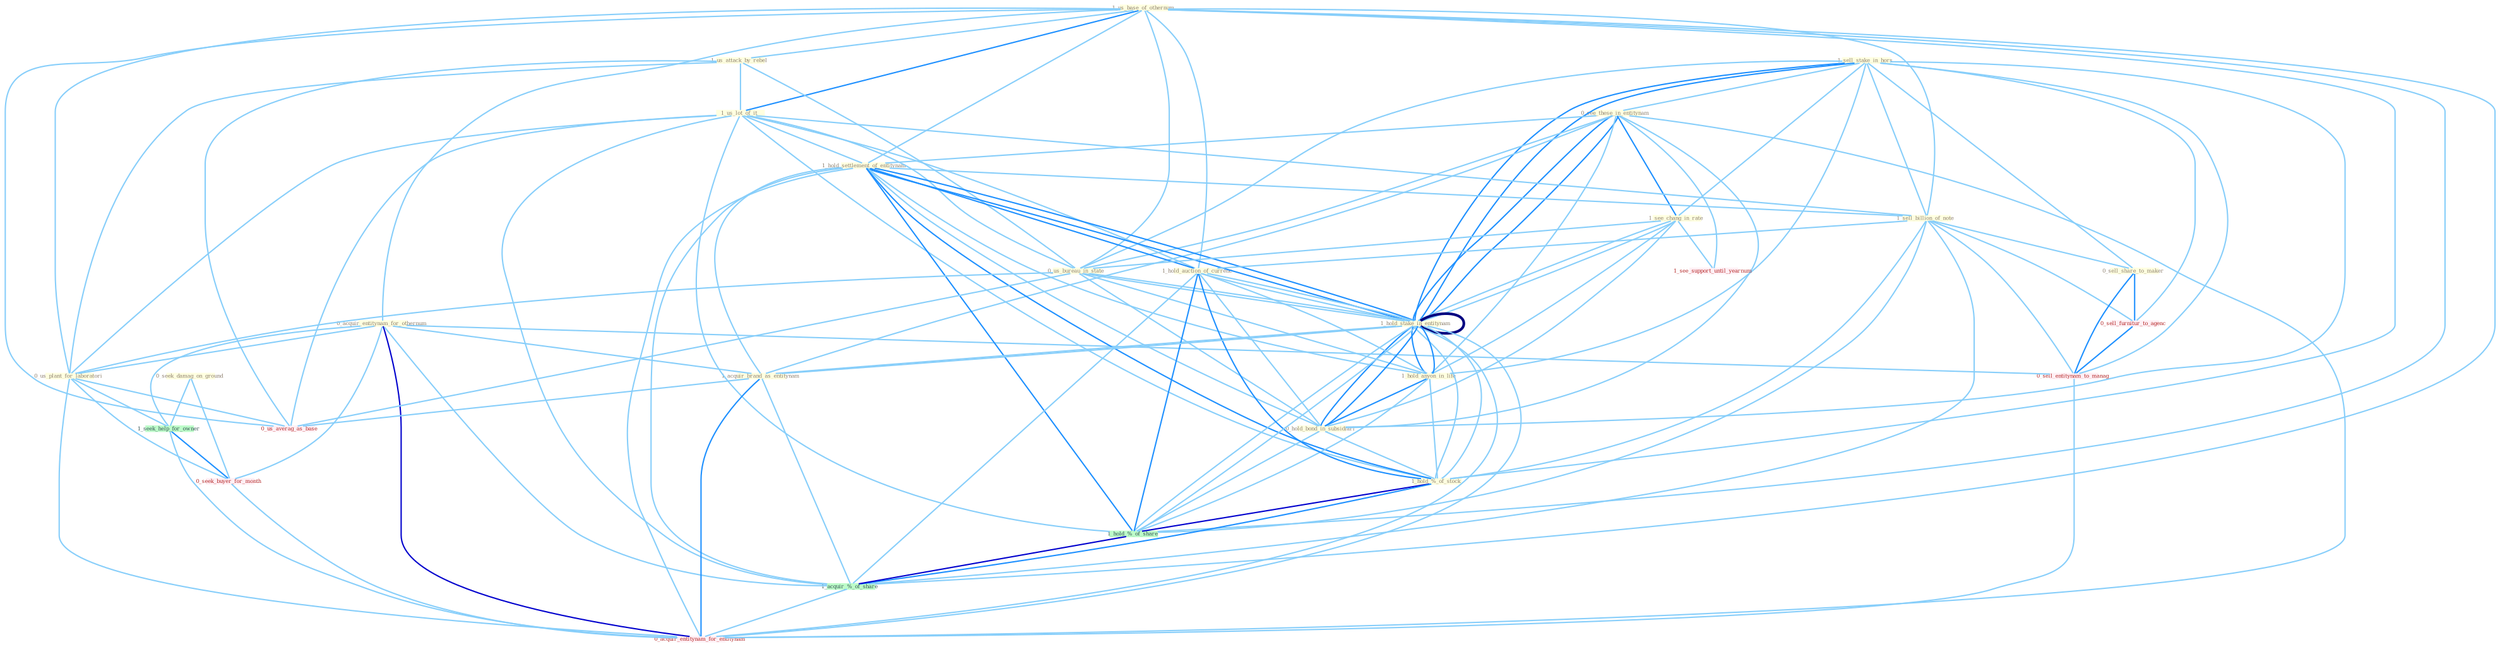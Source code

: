 Graph G{ 
    node
    [shape=polygon,style=filled,width=.5,height=.06,color="#BDFCC9",fixedsize=true,fontsize=4,
    fontcolor="#2f4f4f"];
    {node
    [color="#ffffe0", fontcolor="#8b7d6b"] "1_us_base_of_othernum " "1_sell_stake_in_hors " "0_see_these_in_entitynam " "1_us_attack_by_rebel " "1_us_lot_of_it " "0_acquir_entitynam_for_othernum " "1_hold_settlement_of_entitynam " "1_see_chang_in_rate " "0_us_bureau_in_state " "0_us_plant_for_laboratori " "1_sell_billion_of_note " "1_hold_stake_in_entitynam " "1_hold_anyon_in_life " "0_hold_bond_in_subsidiari " "1_hold_auction_of_currenc " "1_acquir_brand_as_entitynam " "1_hold_%_of_stock " "0_seek_damag_on_ground " "0_sell_share_to_maker "}
{node [color="#fff0f5", fontcolor="#b22222"] "1_hold_stake_in_entitynam " "0_seek_buyer_for_month " "1_see_support_until_yearnum " "0_sell_furnitur_to_agenc " "0_us_averag_as_base " "0_sell_entitynam_to_manag " "0_acquir_entitynam_for_entitynam "}
edge [color="#B0E2FF"];

	"1_us_base_of_othernum " -- "1_us_attack_by_rebel " [w="1", color="#87cefa" ];
	"1_us_base_of_othernum " -- "1_us_lot_of_it " [w="2", color="#1e90ff" , len=0.8];
	"1_us_base_of_othernum " -- "0_acquir_entitynam_for_othernum " [w="1", color="#87cefa" ];
	"1_us_base_of_othernum " -- "1_hold_settlement_of_entitynam " [w="1", color="#87cefa" ];
	"1_us_base_of_othernum " -- "0_us_bureau_in_state " [w="1", color="#87cefa" ];
	"1_us_base_of_othernum " -- "0_us_plant_for_laboratori " [w="1", color="#87cefa" ];
	"1_us_base_of_othernum " -- "1_sell_billion_of_note " [w="1", color="#87cefa" ];
	"1_us_base_of_othernum " -- "1_hold_auction_of_currenc " [w="1", color="#87cefa" ];
	"1_us_base_of_othernum " -- "1_hold_%_of_stock " [w="1", color="#87cefa" ];
	"1_us_base_of_othernum " -- "1_hold_%_of_share " [w="1", color="#87cefa" ];
	"1_us_base_of_othernum " -- "1_acquir_%_of_share " [w="1", color="#87cefa" ];
	"1_us_base_of_othernum " -- "0_us_averag_as_base " [w="1", color="#87cefa" ];
	"1_sell_stake_in_hors " -- "0_see_these_in_entitynam " [w="1", color="#87cefa" ];
	"1_sell_stake_in_hors " -- "1_see_chang_in_rate " [w="1", color="#87cefa" ];
	"1_sell_stake_in_hors " -- "0_us_bureau_in_state " [w="1", color="#87cefa" ];
	"1_sell_stake_in_hors " -- "1_sell_billion_of_note " [w="1", color="#87cefa" ];
	"1_sell_stake_in_hors " -- "1_hold_stake_in_entitynam " [w="2", color="#1e90ff" , len=0.8];
	"1_sell_stake_in_hors " -- "1_hold_anyon_in_life " [w="1", color="#87cefa" ];
	"1_sell_stake_in_hors " -- "0_hold_bond_in_subsidiari " [w="1", color="#87cefa" ];
	"1_sell_stake_in_hors " -- "0_sell_share_to_maker " [w="1", color="#87cefa" ];
	"1_sell_stake_in_hors " -- "1_hold_stake_in_entitynam " [w="2", color="#1e90ff" , len=0.8];
	"1_sell_stake_in_hors " -- "0_sell_furnitur_to_agenc " [w="1", color="#87cefa" ];
	"1_sell_stake_in_hors " -- "0_sell_entitynam_to_manag " [w="1", color="#87cefa" ];
	"0_see_these_in_entitynam " -- "1_hold_settlement_of_entitynam " [w="1", color="#87cefa" ];
	"0_see_these_in_entitynam " -- "1_see_chang_in_rate " [w="2", color="#1e90ff" , len=0.8];
	"0_see_these_in_entitynam " -- "0_us_bureau_in_state " [w="1", color="#87cefa" ];
	"0_see_these_in_entitynam " -- "1_hold_stake_in_entitynam " [w="2", color="#1e90ff" , len=0.8];
	"0_see_these_in_entitynam " -- "1_hold_anyon_in_life " [w="1", color="#87cefa" ];
	"0_see_these_in_entitynam " -- "0_hold_bond_in_subsidiari " [w="1", color="#87cefa" ];
	"0_see_these_in_entitynam " -- "1_acquir_brand_as_entitynam " [w="1", color="#87cefa" ];
	"0_see_these_in_entitynam " -- "1_hold_stake_in_entitynam " [w="2", color="#1e90ff" , len=0.8];
	"0_see_these_in_entitynam " -- "1_see_support_until_yearnum " [w="1", color="#87cefa" ];
	"0_see_these_in_entitynam " -- "0_acquir_entitynam_for_entitynam " [w="1", color="#87cefa" ];
	"1_us_attack_by_rebel " -- "1_us_lot_of_it " [w="1", color="#87cefa" ];
	"1_us_attack_by_rebel " -- "0_us_bureau_in_state " [w="1", color="#87cefa" ];
	"1_us_attack_by_rebel " -- "0_us_plant_for_laboratori " [w="1", color="#87cefa" ];
	"1_us_attack_by_rebel " -- "0_us_averag_as_base " [w="1", color="#87cefa" ];
	"1_us_lot_of_it " -- "1_hold_settlement_of_entitynam " [w="1", color="#87cefa" ];
	"1_us_lot_of_it " -- "0_us_bureau_in_state " [w="1", color="#87cefa" ];
	"1_us_lot_of_it " -- "0_us_plant_for_laboratori " [w="1", color="#87cefa" ];
	"1_us_lot_of_it " -- "1_sell_billion_of_note " [w="1", color="#87cefa" ];
	"1_us_lot_of_it " -- "1_hold_auction_of_currenc " [w="1", color="#87cefa" ];
	"1_us_lot_of_it " -- "1_hold_%_of_stock " [w="1", color="#87cefa" ];
	"1_us_lot_of_it " -- "1_hold_%_of_share " [w="1", color="#87cefa" ];
	"1_us_lot_of_it " -- "1_acquir_%_of_share " [w="1", color="#87cefa" ];
	"1_us_lot_of_it " -- "0_us_averag_as_base " [w="1", color="#87cefa" ];
	"0_acquir_entitynam_for_othernum " -- "0_us_plant_for_laboratori " [w="1", color="#87cefa" ];
	"0_acquir_entitynam_for_othernum " -- "1_acquir_brand_as_entitynam " [w="1", color="#87cefa" ];
	"0_acquir_entitynam_for_othernum " -- "1_seek_help_for_owner " [w="1", color="#87cefa" ];
	"0_acquir_entitynam_for_othernum " -- "0_seek_buyer_for_month " [w="1", color="#87cefa" ];
	"0_acquir_entitynam_for_othernum " -- "1_acquir_%_of_share " [w="1", color="#87cefa" ];
	"0_acquir_entitynam_for_othernum " -- "0_sell_entitynam_to_manag " [w="1", color="#87cefa" ];
	"0_acquir_entitynam_for_othernum " -- "0_acquir_entitynam_for_entitynam " [w="3", color="#0000cd" , len=0.6];
	"1_hold_settlement_of_entitynam " -- "1_sell_billion_of_note " [w="1", color="#87cefa" ];
	"1_hold_settlement_of_entitynam " -- "1_hold_stake_in_entitynam " [w="2", color="#1e90ff" , len=0.8];
	"1_hold_settlement_of_entitynam " -- "1_hold_anyon_in_life " [w="1", color="#87cefa" ];
	"1_hold_settlement_of_entitynam " -- "0_hold_bond_in_subsidiari " [w="1", color="#87cefa" ];
	"1_hold_settlement_of_entitynam " -- "1_hold_auction_of_currenc " [w="2", color="#1e90ff" , len=0.8];
	"1_hold_settlement_of_entitynam " -- "1_acquir_brand_as_entitynam " [w="1", color="#87cefa" ];
	"1_hold_settlement_of_entitynam " -- "1_hold_%_of_stock " [w="2", color="#1e90ff" , len=0.8];
	"1_hold_settlement_of_entitynam " -- "1_hold_%_of_share " [w="2", color="#1e90ff" , len=0.8];
	"1_hold_settlement_of_entitynam " -- "1_hold_stake_in_entitynam " [w="2", color="#1e90ff" , len=0.8];
	"1_hold_settlement_of_entitynam " -- "1_acquir_%_of_share " [w="1", color="#87cefa" ];
	"1_hold_settlement_of_entitynam " -- "0_acquir_entitynam_for_entitynam " [w="1", color="#87cefa" ];
	"1_see_chang_in_rate " -- "0_us_bureau_in_state " [w="1", color="#87cefa" ];
	"1_see_chang_in_rate " -- "1_hold_stake_in_entitynam " [w="1", color="#87cefa" ];
	"1_see_chang_in_rate " -- "1_hold_anyon_in_life " [w="1", color="#87cefa" ];
	"1_see_chang_in_rate " -- "0_hold_bond_in_subsidiari " [w="1", color="#87cefa" ];
	"1_see_chang_in_rate " -- "1_hold_stake_in_entitynam " [w="1", color="#87cefa" ];
	"1_see_chang_in_rate " -- "1_see_support_until_yearnum " [w="1", color="#87cefa" ];
	"0_us_bureau_in_state " -- "0_us_plant_for_laboratori " [w="1", color="#87cefa" ];
	"0_us_bureau_in_state " -- "1_hold_stake_in_entitynam " [w="1", color="#87cefa" ];
	"0_us_bureau_in_state " -- "1_hold_anyon_in_life " [w="1", color="#87cefa" ];
	"0_us_bureau_in_state " -- "0_hold_bond_in_subsidiari " [w="1", color="#87cefa" ];
	"0_us_bureau_in_state " -- "1_hold_stake_in_entitynam " [w="1", color="#87cefa" ];
	"0_us_bureau_in_state " -- "0_us_averag_as_base " [w="1", color="#87cefa" ];
	"0_us_plant_for_laboratori " -- "1_seek_help_for_owner " [w="1", color="#87cefa" ];
	"0_us_plant_for_laboratori " -- "0_seek_buyer_for_month " [w="1", color="#87cefa" ];
	"0_us_plant_for_laboratori " -- "0_us_averag_as_base " [w="1", color="#87cefa" ];
	"0_us_plant_for_laboratori " -- "0_acquir_entitynam_for_entitynam " [w="1", color="#87cefa" ];
	"1_sell_billion_of_note " -- "1_hold_auction_of_currenc " [w="1", color="#87cefa" ];
	"1_sell_billion_of_note " -- "1_hold_%_of_stock " [w="1", color="#87cefa" ];
	"1_sell_billion_of_note " -- "0_sell_share_to_maker " [w="1", color="#87cefa" ];
	"1_sell_billion_of_note " -- "1_hold_%_of_share " [w="1", color="#87cefa" ];
	"1_sell_billion_of_note " -- "1_acquir_%_of_share " [w="1", color="#87cefa" ];
	"1_sell_billion_of_note " -- "0_sell_furnitur_to_agenc " [w="1", color="#87cefa" ];
	"1_sell_billion_of_note " -- "0_sell_entitynam_to_manag " [w="1", color="#87cefa" ];
	"1_hold_stake_in_entitynam " -- "1_hold_anyon_in_life " [w="2", color="#1e90ff" , len=0.8];
	"1_hold_stake_in_entitynam " -- "0_hold_bond_in_subsidiari " [w="2", color="#1e90ff" , len=0.8];
	"1_hold_stake_in_entitynam " -- "1_hold_auction_of_currenc " [w="1", color="#87cefa" ];
	"1_hold_stake_in_entitynam " -- "1_acquir_brand_as_entitynam " [w="1", color="#87cefa" ];
	"1_hold_stake_in_entitynam " -- "1_hold_%_of_stock " [w="1", color="#87cefa" ];
	"1_hold_stake_in_entitynam " -- "1_hold_%_of_share " [w="1", color="#87cefa" ];
	"1_hold_stake_in_entitynam " -- "1_hold_stake_in_entitynam " [w="4", style=bold, color="#000080", len=0.4];
	"1_hold_stake_in_entitynam " -- "0_acquir_entitynam_for_entitynam " [w="1", color="#87cefa" ];
	"1_hold_anyon_in_life " -- "0_hold_bond_in_subsidiari " [w="2", color="#1e90ff" , len=0.8];
	"1_hold_anyon_in_life " -- "1_hold_auction_of_currenc " [w="1", color="#87cefa" ];
	"1_hold_anyon_in_life " -- "1_hold_%_of_stock " [w="1", color="#87cefa" ];
	"1_hold_anyon_in_life " -- "1_hold_%_of_share " [w="1", color="#87cefa" ];
	"1_hold_anyon_in_life " -- "1_hold_stake_in_entitynam " [w="2", color="#1e90ff" , len=0.8];
	"0_hold_bond_in_subsidiari " -- "1_hold_auction_of_currenc " [w="1", color="#87cefa" ];
	"0_hold_bond_in_subsidiari " -- "1_hold_%_of_stock " [w="1", color="#87cefa" ];
	"0_hold_bond_in_subsidiari " -- "1_hold_%_of_share " [w="1", color="#87cefa" ];
	"0_hold_bond_in_subsidiari " -- "1_hold_stake_in_entitynam " [w="2", color="#1e90ff" , len=0.8];
	"1_hold_auction_of_currenc " -- "1_hold_%_of_stock " [w="2", color="#1e90ff" , len=0.8];
	"1_hold_auction_of_currenc " -- "1_hold_%_of_share " [w="2", color="#1e90ff" , len=0.8];
	"1_hold_auction_of_currenc " -- "1_hold_stake_in_entitynam " [w="1", color="#87cefa" ];
	"1_hold_auction_of_currenc " -- "1_acquir_%_of_share " [w="1", color="#87cefa" ];
	"1_acquir_brand_as_entitynam " -- "1_hold_stake_in_entitynam " [w="1", color="#87cefa" ];
	"1_acquir_brand_as_entitynam " -- "1_acquir_%_of_share " [w="1", color="#87cefa" ];
	"1_acquir_brand_as_entitynam " -- "0_us_averag_as_base " [w="1", color="#87cefa" ];
	"1_acquir_brand_as_entitynam " -- "0_acquir_entitynam_for_entitynam " [w="2", color="#1e90ff" , len=0.8];
	"1_hold_%_of_stock " -- "1_hold_%_of_share " [w="3", color="#0000cd" , len=0.6];
	"1_hold_%_of_stock " -- "1_hold_stake_in_entitynam " [w="1", color="#87cefa" ];
	"1_hold_%_of_stock " -- "1_acquir_%_of_share " [w="2", color="#1e90ff" , len=0.8];
	"0_seek_damag_on_ground " -- "1_seek_help_for_owner " [w="1", color="#87cefa" ];
	"0_seek_damag_on_ground " -- "0_seek_buyer_for_month " [w="1", color="#87cefa" ];
	"0_sell_share_to_maker " -- "0_sell_furnitur_to_agenc " [w="2", color="#1e90ff" , len=0.8];
	"0_sell_share_to_maker " -- "0_sell_entitynam_to_manag " [w="2", color="#1e90ff" , len=0.8];
	"1_hold_%_of_share " -- "1_hold_stake_in_entitynam " [w="1", color="#87cefa" ];
	"1_hold_%_of_share " -- "1_acquir_%_of_share " [w="3", color="#0000cd" , len=0.6];
	"1_hold_stake_in_entitynam " -- "0_acquir_entitynam_for_entitynam " [w="1", color="#87cefa" ];
	"1_seek_help_for_owner " -- "0_seek_buyer_for_month " [w="2", color="#1e90ff" , len=0.8];
	"1_seek_help_for_owner " -- "0_acquir_entitynam_for_entitynam " [w="1", color="#87cefa" ];
	"0_seek_buyer_for_month " -- "0_acquir_entitynam_for_entitynam " [w="1", color="#87cefa" ];
	"1_acquir_%_of_share " -- "0_acquir_entitynam_for_entitynam " [w="1", color="#87cefa" ];
	"0_sell_furnitur_to_agenc " -- "0_sell_entitynam_to_manag " [w="2", color="#1e90ff" , len=0.8];
	"0_sell_entitynam_to_manag " -- "0_acquir_entitynam_for_entitynam " [w="1", color="#87cefa" ];
}